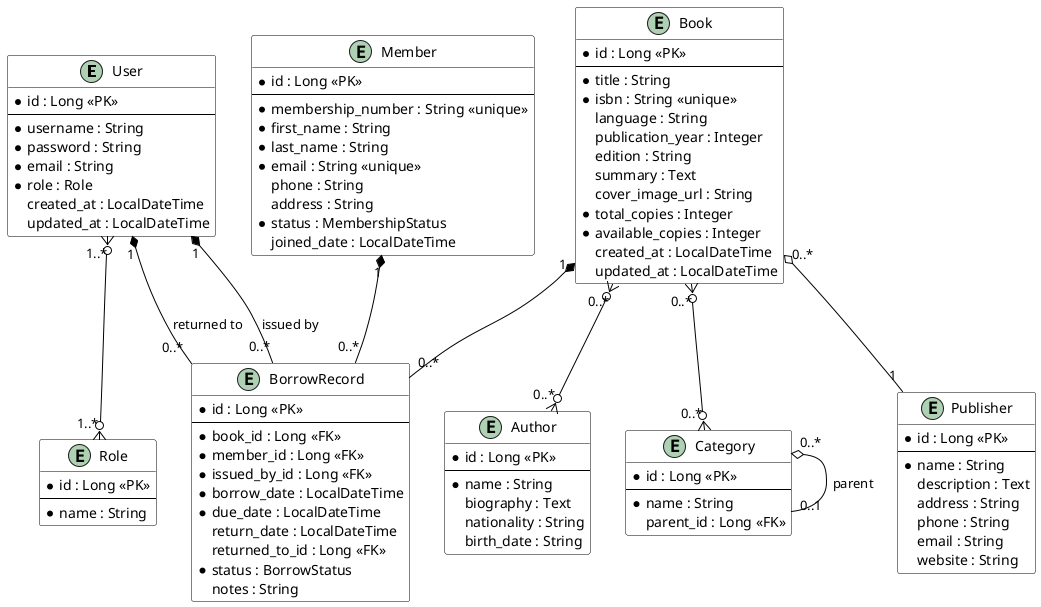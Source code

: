 @startuml Library Management System ERD

' Styling
skinparam class {
    BackgroundColor White
    ArrowColor Black
    BorderColor Black
}

' Entities
entity "User" as user {
    * id : Long <<PK>>
    --
    * username : String
    * password : String
    * email : String
    * role : Role
    created_at : LocalDateTime
    updated_at : LocalDateTime
}

entity "Book" as book {
    * id : Long <<PK>>
    --
    * title : String
    * isbn : String <<unique>>
    language : String
    publication_year : Integer
    edition : String
    summary : Text
    cover_image_url : String
    * total_copies : Integer
    * available_copies : Integer
    created_at : LocalDateTime
    updated_at : LocalDateTime
}

entity "Author" as author {
    * id : Long <<PK>>
    --
    * name : String
    biography : Text
    nationality : String
    birth_date : String
}

entity "Category" as category {
    * id : Long <<PK>>
    --
    * name : String
    parent_id : Long <<FK>>
}

entity "Publisher" as publisher {
    * id : Long <<PK>>
    --
    * name : String
    description : Text
    address : String
    phone : String
    email : String
    website : String
}

entity "Member" as member {
    * id : Long <<PK>>
    --
    * membership_number : String <<unique>>
    * first_name : String
    * last_name : String
    * email : String <<unique>>
    phone : String
    address : String
    * status : MembershipStatus
    joined_date : LocalDateTime
}

entity "BorrowRecord" as borrow {
    * id : Long <<PK>>
    --
    * book_id : Long <<FK>>
    * member_id : Long <<FK>>
    * issued_by_id : Long <<FK>>
    * borrow_date : LocalDateTime
    * due_date : LocalDateTime
    return_date : LocalDateTime
    returned_to_id : Long <<FK>>
    * status : BorrowStatus
    notes : String
}

entity "Role" as role {
    * id : Long <<PK>>
    --
    * name : String
}

' Relationships
book "1" *-- "0..*" borrow
member "1" *-- "0..*" borrow
user "1" *-- "0..*" borrow : issued by
user "1" *-- "0..*" borrow : returned to

book "0..*" o-- "1" publisher
book "0..*" }o--o{ "0..*" author
book "0..*" }o--o{ "0..*" category

category "0..*" o-- "0..1" category : parent

user "1..*" }o--o{ "1..*" role

@enduml 